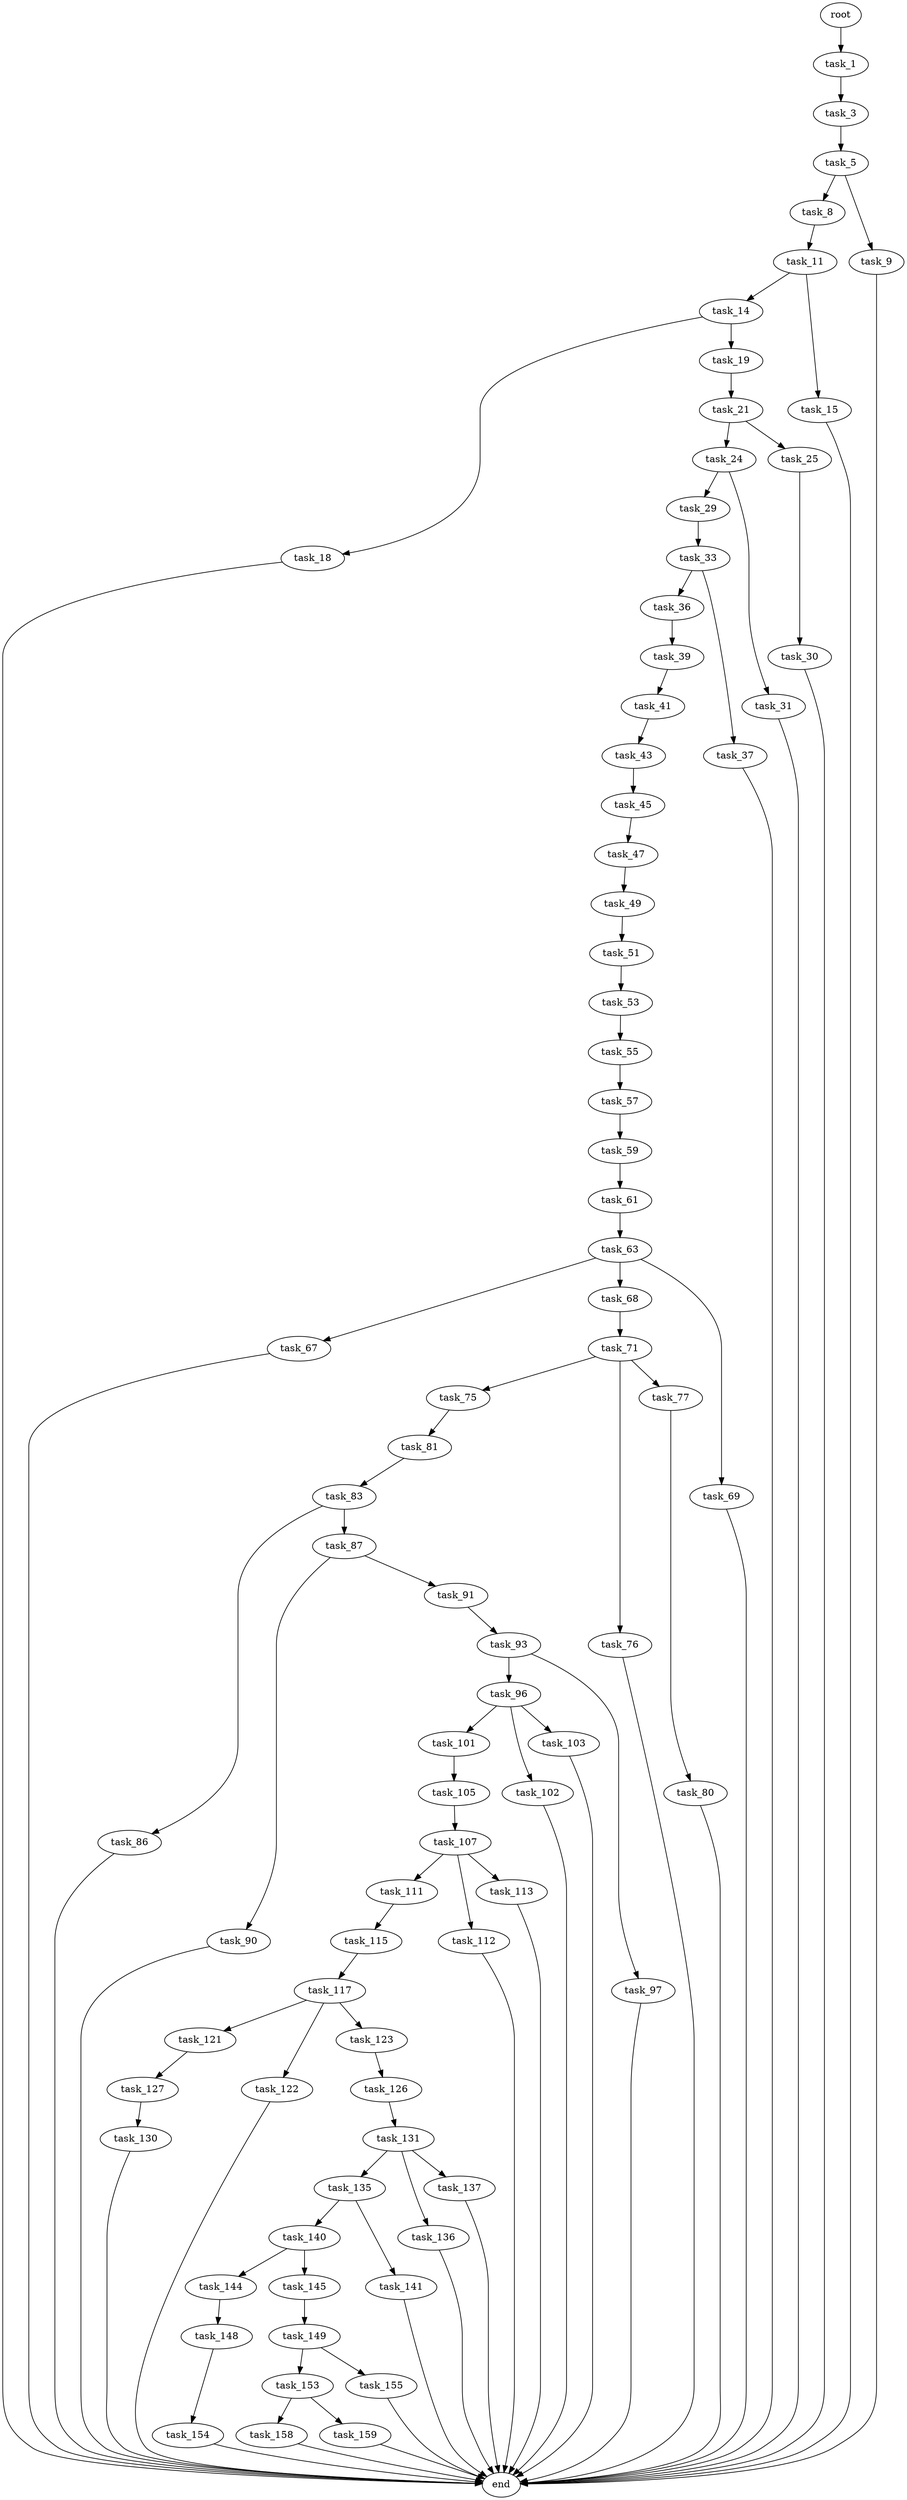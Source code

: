 digraph G {
  root [size="0.000000"];
  task_1 [size="1251109472.000000"];
  task_3 [size="4981326135.000000"];
  task_5 [size="8351682167.000000"];
  task_8 [size="134217728000.000000"];
  task_9 [size="368293445632.000000"];
  task_11 [size="16539718108.000000"];
  task_14 [size="38159792795.000000"];
  task_15 [size="492348618353.000000"];
  task_18 [size="97901891005.000000"];
  task_19 [size="42787596920.000000"];
  task_21 [size="549755813888.000000"];
  task_24 [size="719106268.000000"];
  task_25 [size="134217728000.000000"];
  task_29 [size="741922534127.000000"];
  task_30 [size="782757789696.000000"];
  task_31 [size="782757789696.000000"];
  task_33 [size="203365031085.000000"];
  task_36 [size="549755813888.000000"];
  task_37 [size="28422812503.000000"];
  task_39 [size="782757789696.000000"];
  task_41 [size="1343587736.000000"];
  task_43 [size="40583185018.000000"];
  task_45 [size="231928233984.000000"];
  task_47 [size="1344997676.000000"];
  task_49 [size="22369498412.000000"];
  task_51 [size="4662017394.000000"];
  task_53 [size="395189983562.000000"];
  task_55 [size="68719476736.000000"];
  task_57 [size="231928233984.000000"];
  task_59 [size="2943337874.000000"];
  task_61 [size="456247226670.000000"];
  task_63 [size="3867162556.000000"];
  task_67 [size="23202448375.000000"];
  task_68 [size="106470804121.000000"];
  task_69 [size="8589934592.000000"];
  task_71 [size="368293445632.000000"];
  task_75 [size="23493256688.000000"];
  task_76 [size="8589934592.000000"];
  task_77 [size="12935487907.000000"];
  task_80 [size="368293445632.000000"];
  task_81 [size="549755813888.000000"];
  task_83 [size="2677236499.000000"];
  task_86 [size="46851231206.000000"];
  task_87 [size="1330111717.000000"];
  task_90 [size="1134024403.000000"];
  task_91 [size="1130720022876.000000"];
  task_93 [size="2382083448.000000"];
  task_96 [size="28991029248.000000"];
  task_97 [size="290543970383.000000"];
  task_101 [size="5600553212.000000"];
  task_102 [size="1073741824000.000000"];
  task_103 [size="79752023264.000000"];
  task_105 [size="6931812611.000000"];
  task_107 [size="41314843314.000000"];
  task_111 [size="17085568608.000000"];
  task_112 [size="134217728000.000000"];
  task_113 [size="4637413838.000000"];
  task_115 [size="319323889254.000000"];
  task_117 [size="23216643340.000000"];
  task_121 [size="14755084358.000000"];
  task_122 [size="782757789696.000000"];
  task_123 [size="8589934592.000000"];
  task_126 [size="134217728000.000000"];
  task_127 [size="29500854924.000000"];
  task_130 [size="19238672472.000000"];
  task_131 [size="11274005376.000000"];
  task_135 [size="53986438380.000000"];
  task_136 [size="8996822796.000000"];
  task_137 [size="309665062910.000000"];
  task_140 [size="1091159797120.000000"];
  task_141 [size="27528348550.000000"];
  task_144 [size="579261589409.000000"];
  task_145 [size="294645888004.000000"];
  task_148 [size="9249436266.000000"];
  task_149 [size="424778918694.000000"];
  task_153 [size="549755813888.000000"];
  task_154 [size="7256852099.000000"];
  task_155 [size="549755813888.000000"];
  task_158 [size="549755813888.000000"];
  task_159 [size="7141614913.000000"];
  end [size="0.000000"];

  root -> task_1 [size="1.000000"];
  task_1 -> task_3 [size="33554432.000000"];
  task_3 -> task_5 [size="301989888.000000"];
  task_5 -> task_8 [size="134217728.000000"];
  task_5 -> task_9 [size="134217728.000000"];
  task_8 -> task_11 [size="209715200.000000"];
  task_9 -> end [size="1.000000"];
  task_11 -> task_14 [size="411041792.000000"];
  task_11 -> task_15 [size="411041792.000000"];
  task_14 -> task_18 [size="75497472.000000"];
  task_14 -> task_19 [size="75497472.000000"];
  task_15 -> end [size="1.000000"];
  task_18 -> end [size="1.000000"];
  task_19 -> task_21 [size="33554432.000000"];
  task_21 -> task_24 [size="536870912.000000"];
  task_21 -> task_25 [size="536870912.000000"];
  task_24 -> task_29 [size="75497472.000000"];
  task_24 -> task_31 [size="75497472.000000"];
  task_25 -> task_30 [size="209715200.000000"];
  task_29 -> task_33 [size="536870912.000000"];
  task_30 -> end [size="1.000000"];
  task_31 -> end [size="1.000000"];
  task_33 -> task_36 [size="536870912.000000"];
  task_33 -> task_37 [size="536870912.000000"];
  task_36 -> task_39 [size="536870912.000000"];
  task_37 -> end [size="1.000000"];
  task_39 -> task_41 [size="679477248.000000"];
  task_41 -> task_43 [size="33554432.000000"];
  task_43 -> task_45 [size="75497472.000000"];
  task_45 -> task_47 [size="301989888.000000"];
  task_47 -> task_49 [size="33554432.000000"];
  task_49 -> task_51 [size="838860800.000000"];
  task_51 -> task_53 [size="75497472.000000"];
  task_53 -> task_55 [size="679477248.000000"];
  task_55 -> task_57 [size="134217728.000000"];
  task_57 -> task_59 [size="301989888.000000"];
  task_59 -> task_61 [size="134217728.000000"];
  task_61 -> task_63 [size="838860800.000000"];
  task_63 -> task_67 [size="134217728.000000"];
  task_63 -> task_68 [size="134217728.000000"];
  task_63 -> task_69 [size="134217728.000000"];
  task_67 -> end [size="1.000000"];
  task_68 -> task_71 [size="75497472.000000"];
  task_69 -> end [size="1.000000"];
  task_71 -> task_75 [size="411041792.000000"];
  task_71 -> task_76 [size="411041792.000000"];
  task_71 -> task_77 [size="411041792.000000"];
  task_75 -> task_81 [size="411041792.000000"];
  task_76 -> end [size="1.000000"];
  task_77 -> task_80 [size="679477248.000000"];
  task_80 -> end [size="1.000000"];
  task_81 -> task_83 [size="536870912.000000"];
  task_83 -> task_86 [size="209715200.000000"];
  task_83 -> task_87 [size="209715200.000000"];
  task_86 -> end [size="1.000000"];
  task_87 -> task_90 [size="33554432.000000"];
  task_87 -> task_91 [size="33554432.000000"];
  task_90 -> end [size="1.000000"];
  task_91 -> task_93 [size="838860800.000000"];
  task_93 -> task_96 [size="209715200.000000"];
  task_93 -> task_97 [size="209715200.000000"];
  task_96 -> task_101 [size="75497472.000000"];
  task_96 -> task_102 [size="75497472.000000"];
  task_96 -> task_103 [size="75497472.000000"];
  task_97 -> end [size="1.000000"];
  task_101 -> task_105 [size="536870912.000000"];
  task_102 -> end [size="1.000000"];
  task_103 -> end [size="1.000000"];
  task_105 -> task_107 [size="209715200.000000"];
  task_107 -> task_111 [size="33554432.000000"];
  task_107 -> task_112 [size="33554432.000000"];
  task_107 -> task_113 [size="33554432.000000"];
  task_111 -> task_115 [size="301989888.000000"];
  task_112 -> end [size="1.000000"];
  task_113 -> end [size="1.000000"];
  task_115 -> task_117 [size="411041792.000000"];
  task_117 -> task_121 [size="679477248.000000"];
  task_117 -> task_122 [size="679477248.000000"];
  task_117 -> task_123 [size="679477248.000000"];
  task_121 -> task_127 [size="301989888.000000"];
  task_122 -> end [size="1.000000"];
  task_123 -> task_126 [size="33554432.000000"];
  task_126 -> task_131 [size="209715200.000000"];
  task_127 -> task_130 [size="536870912.000000"];
  task_130 -> end [size="1.000000"];
  task_131 -> task_135 [size="536870912.000000"];
  task_131 -> task_136 [size="536870912.000000"];
  task_131 -> task_137 [size="536870912.000000"];
  task_135 -> task_140 [size="75497472.000000"];
  task_135 -> task_141 [size="75497472.000000"];
  task_136 -> end [size="1.000000"];
  task_137 -> end [size="1.000000"];
  task_140 -> task_144 [size="679477248.000000"];
  task_140 -> task_145 [size="679477248.000000"];
  task_141 -> end [size="1.000000"];
  task_144 -> task_148 [size="679477248.000000"];
  task_145 -> task_149 [size="679477248.000000"];
  task_148 -> task_154 [size="209715200.000000"];
  task_149 -> task_153 [size="301989888.000000"];
  task_149 -> task_155 [size="301989888.000000"];
  task_153 -> task_158 [size="536870912.000000"];
  task_153 -> task_159 [size="536870912.000000"];
  task_154 -> end [size="1.000000"];
  task_155 -> end [size="1.000000"];
  task_158 -> end [size="1.000000"];
  task_159 -> end [size="1.000000"];
}
